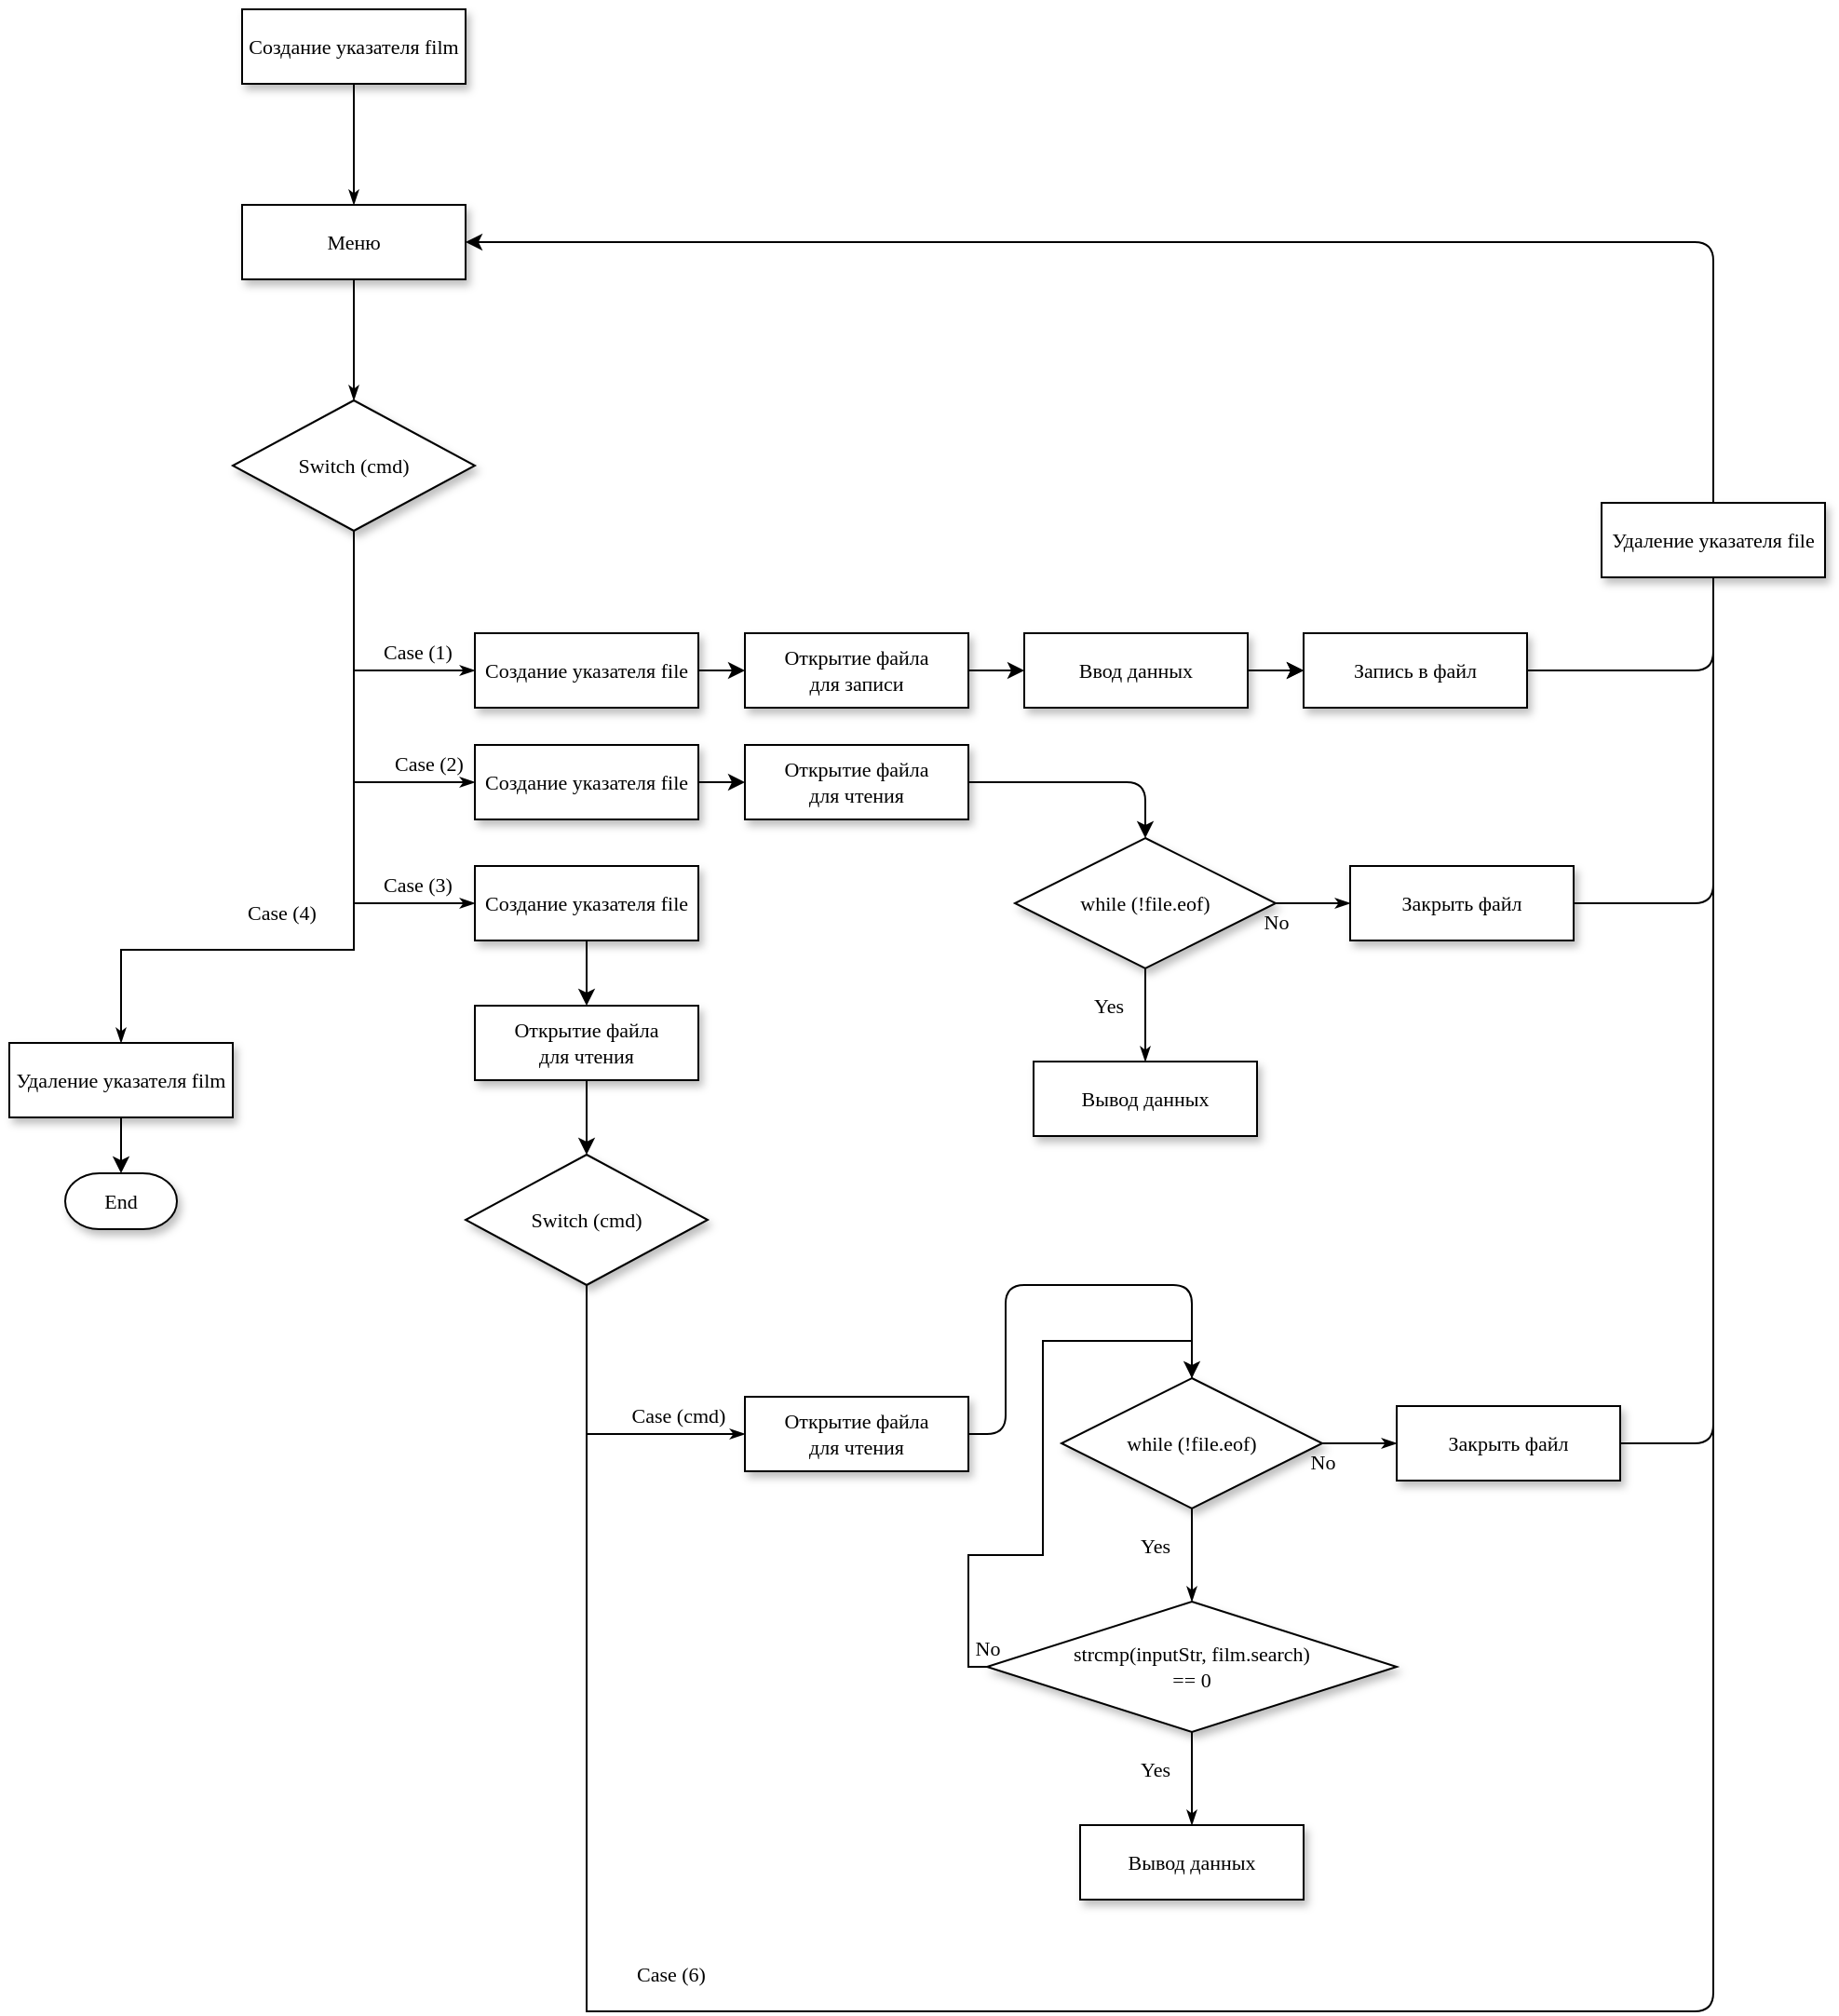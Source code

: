 <mxfile version="13.8.8" type="github">
  <diagram name="Page-1" id="edf60f1a-56cd-e834-aa8a-f176f3a09ee4">
    <mxGraphModel dx="1381" dy="833" grid="1" gridSize="10" guides="1" tooltips="1" connect="1" arrows="1" fold="1" page="1" pageScale="1" pageWidth="1100" pageHeight="850" background="#ffffff" math="0" shadow="0">
      <root>
        <mxCell id="0" />
        <mxCell id="1" parent="0" />
        <mxCell id="60e70716793133e9-42" style="edgeStyle=orthogonalEdgeStyle;rounded=0;html=1;labelBackgroundColor=none;startSize=5;endArrow=classicThin;endFill=1;endSize=5;jettySize=auto;orthogonalLoop=1;strokeWidth=1;fontFamily=Verdana;fontSize=11;" parent="1" source="60e70716793133e9-13" target="60e70716793133e9-14" edge="1">
          <mxGeometry relative="1" as="geometry" />
        </mxCell>
        <mxCell id="60e70716793133e9-13" value="Меню" style="whiteSpace=wrap;html=1;rounded=0;shadow=1;labelBackgroundColor=none;strokeWidth=1;fontFamily=Verdana;fontSize=11;align=center;" parent="1" vertex="1">
          <mxGeometry x="280" y="150" width="120" height="40" as="geometry" />
        </mxCell>
        <mxCell id="60e70716793133e9-44" value="Case (1)" style="edgeStyle=orthogonalEdgeStyle;rounded=0;html=1;labelBackgroundColor=none;startSize=5;endArrow=classicThin;endFill=1;endSize=5;jettySize=auto;orthogonalLoop=1;strokeWidth=1;fontFamily=Verdana;fontSize=11;entryX=0;entryY=0.5;entryDx=0;entryDy=0;" parent="1" source="60e70716793133e9-14" target="dokj884LXaVk6tBxvUkc-4" edge="1">
          <mxGeometry x="0.556" y="10" relative="1" as="geometry">
            <mxPoint as="offset" />
            <mxPoint x="390" y="400" as="targetPoint" />
            <Array as="points">
              <mxPoint x="340" y="400" />
            </Array>
          </mxGeometry>
        </mxCell>
        <mxCell id="60e70716793133e9-14" value="Switch (cmd)" style="rhombus;whiteSpace=wrap;html=1;rounded=0;shadow=1;labelBackgroundColor=none;strokeWidth=1;fontFamily=Verdana;fontSize=11;align=center;" parent="1" vertex="1">
          <mxGeometry x="275" y="255" width="130" height="70" as="geometry" />
        </mxCell>
        <mxCell id="60e70716793133e9-30" value="End" style="strokeWidth=1;html=1;shape=mxgraph.flowchart.terminator;whiteSpace=wrap;rounded=0;shadow=1;labelBackgroundColor=none;fontFamily=Verdana;fontSize=11;align=center;" parent="1" vertex="1">
          <mxGeometry x="185" y="670" width="60" height="30" as="geometry" />
        </mxCell>
        <mxCell id="M8-a4sPf3GPhAn8O8Kad-1" value="Case (2)" style="edgeStyle=orthogonalEdgeStyle;rounded=0;html=1;labelBackgroundColor=none;startSize=5;endArrow=classicThin;endFill=1;endSize=5;jettySize=auto;orthogonalLoop=1;strokeWidth=1;fontFamily=Verdana;fontSize=11;exitX=0.5;exitY=1;exitDx=0;exitDy=0;entryX=0;entryY=0.5;entryDx=0;entryDy=0;" parent="1" source="60e70716793133e9-14" target="dokj884LXaVk6tBxvUkc-9" edge="1">
          <mxGeometry x="0.75" y="10" relative="1" as="geometry">
            <mxPoint as="offset" />
            <mxPoint x="340" y="380" as="sourcePoint" />
            <mxPoint x="390" y="460" as="targetPoint" />
            <Array as="points">
              <mxPoint x="340" y="460" />
            </Array>
          </mxGeometry>
        </mxCell>
        <mxCell id="M8-a4sPf3GPhAn8O8Kad-2" value="Case (3)" style="edgeStyle=orthogonalEdgeStyle;rounded=0;html=1;labelBackgroundColor=none;startSize=5;endArrow=classicThin;endFill=1;endSize=5;jettySize=auto;orthogonalLoop=1;strokeWidth=1;fontFamily=Verdana;fontSize=11;entryX=0;entryY=0.5;entryDx=0;entryDy=0;" parent="1" target="dokj884LXaVk6tBxvUkc-11" edge="1">
          <mxGeometry x="0.556" y="10" relative="1" as="geometry">
            <mxPoint as="offset" />
            <mxPoint x="340" y="450" as="sourcePoint" />
            <mxPoint x="400" y="525" as="targetPoint" />
            <Array as="points">
              <mxPoint x="340" y="525" />
            </Array>
          </mxGeometry>
        </mxCell>
        <mxCell id="M8-a4sPf3GPhAn8O8Kad-3" value="Case (4)" style="edgeStyle=orthogonalEdgeStyle;rounded=0;html=1;labelBackgroundColor=none;startSize=5;endArrow=classicThin;endFill=1;endSize=5;jettySize=auto;orthogonalLoop=1;strokeWidth=1;fontFamily=Verdana;fontSize=11;entryX=0.5;entryY=0;entryDx=0;entryDy=0;exitX=0.5;exitY=1;exitDx=0;exitDy=0;" parent="1" source="60e70716793133e9-14" target="dokj884LXaVk6tBxvUkc-13" edge="1">
          <mxGeometry x="0.326" y="-20" relative="1" as="geometry">
            <mxPoint x="1" as="offset" />
            <mxPoint x="340" y="460" as="sourcePoint" />
            <mxPoint x="275" y="550" as="targetPoint" />
            <Array as="points">
              <mxPoint x="340" y="550" />
              <mxPoint x="215" y="550" />
              <mxPoint x="215" y="590" />
            </Array>
          </mxGeometry>
        </mxCell>
        <mxCell id="M8-a4sPf3GPhAn8O8Kad-4" value="Открытие файла&lt;br&gt;для записи" style="whiteSpace=wrap;html=1;rounded=0;shadow=1;labelBackgroundColor=none;strokeWidth=1;fontFamily=Verdana;fontSize=11;align=center;" parent="1" vertex="1">
          <mxGeometry x="550" y="380" width="120" height="40" as="geometry" />
        </mxCell>
        <mxCell id="M8-a4sPf3GPhAn8O8Kad-5" value="" style="endArrow=classic;html=1;fontSize=11;exitX=1;exitY=0.5;exitDx=0;exitDy=0;entryX=0;entryY=0.5;entryDx=0;entryDy=0;" parent="1" source="M8-a4sPf3GPhAn8O8Kad-4" target="M8-a4sPf3GPhAn8O8Kad-6" edge="1">
          <mxGeometry width="50" height="50" relative="1" as="geometry">
            <mxPoint x="465" y="550" as="sourcePoint" />
            <mxPoint x="685" y="400" as="targetPoint" />
          </mxGeometry>
        </mxCell>
        <mxCell id="M8-a4sPf3GPhAn8O8Kad-9" value="" style="edgeStyle=orthogonalEdgeStyle;rounded=0;orthogonalLoop=1;jettySize=auto;html=1;fontSize=11;exitX=1;exitY=0.5;exitDx=0;exitDy=0;" parent="1" source="M8-a4sPf3GPhAn8O8Kad-6" target="M8-a4sPf3GPhAn8O8Kad-8" edge="1">
          <mxGeometry relative="1" as="geometry" />
        </mxCell>
        <mxCell id="M8-a4sPf3GPhAn8O8Kad-6" value="Ввод данных" style="whiteSpace=wrap;html=1;rounded=0;shadow=1;labelBackgroundColor=none;strokeWidth=1;fontFamily=Verdana;fontSize=11;align=center;" parent="1" vertex="1">
          <mxGeometry x="700" y="380" width="120" height="40" as="geometry" />
        </mxCell>
        <mxCell id="M8-a4sPf3GPhAn8O8Kad-7" value="" style="endArrow=classic;html=1;fontSize=11;entryX=0;entryY=0.5;entryDx=0;entryDy=0;" parent="1" source="M8-a4sPf3GPhAn8O8Kad-6" target="M8-a4sPf3GPhAn8O8Kad-8" edge="1">
          <mxGeometry width="50" height="50" relative="1" as="geometry">
            <mxPoint x="805" y="400" as="sourcePoint" />
            <mxPoint x="850" y="400" as="targetPoint" />
          </mxGeometry>
        </mxCell>
        <mxCell id="M8-a4sPf3GPhAn8O8Kad-8" value="Запись в файл" style="whiteSpace=wrap;html=1;rounded=0;shadow=1;labelBackgroundColor=none;strokeWidth=1;fontFamily=Verdana;fontSize=11;align=center;" parent="1" vertex="1">
          <mxGeometry x="850" y="380" width="120" height="40" as="geometry" />
        </mxCell>
        <mxCell id="M8-a4sPf3GPhAn8O8Kad-11" value="" style="endArrow=classic;html=1;fontSize=11;exitX=1;exitY=0.5;exitDx=0;exitDy=0;entryX=1;entryY=0.5;entryDx=0;entryDy=0;" parent="1" source="M8-a4sPf3GPhAn8O8Kad-8" target="60e70716793133e9-13" edge="1">
          <mxGeometry width="50" height="50" relative="1" as="geometry">
            <mxPoint x="560" y="440" as="sourcePoint" />
            <mxPoint x="920" y="290" as="targetPoint" />
            <Array as="points">
              <mxPoint x="1070" y="400" />
              <mxPoint x="1070" y="170" />
              <mxPoint x="560" y="170" />
            </Array>
          </mxGeometry>
        </mxCell>
        <mxCell id="M8-a4sPf3GPhAn8O8Kad-12" value="Открытие файла&lt;br&gt;для чтения" style="whiteSpace=wrap;html=1;rounded=0;shadow=1;labelBackgroundColor=none;strokeWidth=1;fontFamily=Verdana;fontSize=11;align=center;" parent="1" vertex="1">
          <mxGeometry x="550" y="440" width="120" height="40" as="geometry" />
        </mxCell>
        <mxCell id="M8-a4sPf3GPhAn8O8Kad-13" value="" style="endArrow=classic;html=1;fontSize=11;exitX=1;exitY=0.5;exitDx=0;exitDy=0;entryX=0.5;entryY=0;entryDx=0;entryDy=0;" parent="1" source="M8-a4sPf3GPhAn8O8Kad-12" target="M8-a4sPf3GPhAn8O8Kad-18" edge="1">
          <mxGeometry width="50" height="50" relative="1" as="geometry">
            <mxPoint x="495" y="610" as="sourcePoint" />
            <mxPoint x="715" y="460" as="targetPoint" />
            <Array as="points">
              <mxPoint x="765" y="460" />
            </Array>
          </mxGeometry>
        </mxCell>
        <mxCell id="M8-a4sPf3GPhAn8O8Kad-15" value="Вывод данных" style="whiteSpace=wrap;html=1;rounded=0;shadow=1;labelBackgroundColor=none;strokeWidth=1;fontFamily=Verdana;fontSize=11;align=center;" parent="1" vertex="1">
          <mxGeometry x="705" y="610" width="120" height="40" as="geometry" />
        </mxCell>
        <mxCell id="M8-a4sPf3GPhAn8O8Kad-17" value="Закрыть файл" style="whiteSpace=wrap;html=1;rounded=0;shadow=1;labelBackgroundColor=none;strokeWidth=1;fontFamily=Verdana;fontSize=11;align=center;" parent="1" vertex="1">
          <mxGeometry x="875" y="505" width="120" height="40" as="geometry" />
        </mxCell>
        <mxCell id="M8-a4sPf3GPhAn8O8Kad-18" value="while (!file.eof)" style="rhombus;whiteSpace=wrap;html=1;rounded=0;shadow=1;labelBackgroundColor=none;strokeWidth=1;fontFamily=Verdana;fontSize=11;align=center;" parent="1" vertex="1">
          <mxGeometry x="695" y="490" width="140" height="70" as="geometry" />
        </mxCell>
        <mxCell id="M8-a4sPf3GPhAn8O8Kad-20" value="Yes" style="edgeStyle=orthogonalEdgeStyle;rounded=0;html=1;labelBackgroundColor=none;startSize=5;endArrow=classicThin;endFill=1;endSize=5;jettySize=auto;orthogonalLoop=1;strokeWidth=1;fontFamily=Verdana;fontSize=11;exitX=0.5;exitY=1;exitDx=0;exitDy=0;entryX=0.5;entryY=0;entryDx=0;entryDy=0;" parent="1" source="M8-a4sPf3GPhAn8O8Kad-18" target="M8-a4sPf3GPhAn8O8Kad-15" edge="1">
          <mxGeometry x="-0.2" y="-20" relative="1" as="geometry">
            <mxPoint as="offset" />
            <mxPoint x="495" y="700" as="sourcePoint" />
            <mxPoint x="495" y="740" as="targetPoint" />
          </mxGeometry>
        </mxCell>
        <mxCell id="M8-a4sPf3GPhAn8O8Kad-21" value="No" style="edgeStyle=orthogonalEdgeStyle;rounded=0;html=1;labelBackgroundColor=none;startSize=5;endArrow=classicThin;endFill=1;endSize=5;jettySize=auto;orthogonalLoop=1;strokeWidth=1;fontFamily=Verdana;fontSize=11;exitX=1;exitY=0.5;exitDx=0;exitDy=0;" parent="1" source="M8-a4sPf3GPhAn8O8Kad-18" edge="1">
          <mxGeometry x="-1" y="-10" relative="1" as="geometry">
            <mxPoint as="offset" />
            <mxPoint x="505" y="710" as="sourcePoint" />
            <mxPoint x="875" y="525" as="targetPoint" />
          </mxGeometry>
        </mxCell>
        <mxCell id="M8-a4sPf3GPhAn8O8Kad-23" value="" style="endArrow=none;html=1;fontSize=11;exitX=1;exitY=0.5;exitDx=0;exitDy=0;" parent="1" source="M8-a4sPf3GPhAn8O8Kad-17" edge="1">
          <mxGeometry width="50" height="50" relative="1" as="geometry">
            <mxPoint x="700" y="580" as="sourcePoint" />
            <mxPoint x="1070" y="440" as="targetPoint" />
            <Array as="points">
              <mxPoint x="1070" y="525" />
            </Array>
          </mxGeometry>
        </mxCell>
        <mxCell id="M8-a4sPf3GPhAn8O8Kad-24" value="Открытие файла&lt;br&gt;для чтения" style="whiteSpace=wrap;html=1;rounded=0;shadow=1;labelBackgroundColor=none;strokeWidth=1;fontFamily=Verdana;fontSize=11;align=center;" parent="1" vertex="1">
          <mxGeometry x="405" y="580" width="120" height="40" as="geometry" />
        </mxCell>
        <mxCell id="M8-a4sPf3GPhAn8O8Kad-25" value="Case (cmd)" style="edgeStyle=orthogonalEdgeStyle;rounded=0;html=1;labelBackgroundColor=none;startSize=5;endArrow=classicThin;endFill=1;endSize=5;jettySize=auto;orthogonalLoop=1;strokeWidth=1;fontFamily=Verdana;fontSize=11;entryX=0;entryY=0.5;entryDx=0;entryDy=0;" parent="1" source="M8-a4sPf3GPhAn8O8Kad-26" target="M8-a4sPf3GPhAn8O8Kad-39" edge="1">
          <mxGeometry x="0.556" y="10" relative="1" as="geometry">
            <mxPoint as="offset" />
            <mxPoint x="530" y="805" as="targetPoint" />
            <Array as="points">
              <mxPoint x="465" y="810" />
            </Array>
          </mxGeometry>
        </mxCell>
        <mxCell id="M8-a4sPf3GPhAn8O8Kad-26" value="Switch (cmd)" style="rhombus;whiteSpace=wrap;html=1;rounded=0;shadow=1;labelBackgroundColor=none;strokeWidth=1;fontFamily=Verdana;fontSize=11;align=center;" parent="1" vertex="1">
          <mxGeometry x="400" y="660" width="130" height="70" as="geometry" />
        </mxCell>
        <mxCell id="M8-a4sPf3GPhAn8O8Kad-30" value="" style="endArrow=classic;html=1;fontSize=11;entryX=0.5;entryY=0;entryDx=0;entryDy=0;exitX=0.5;exitY=1;exitDx=0;exitDy=0;" parent="1" source="M8-a4sPf3GPhAn8O8Kad-24" target="M8-a4sPf3GPhAn8O8Kad-26" edge="1">
          <mxGeometry width="50" height="50" relative="1" as="geometry">
            <mxPoint x="470" y="550" as="sourcePoint" />
            <mxPoint x="620" y="660" as="targetPoint" />
          </mxGeometry>
        </mxCell>
        <mxCell id="M8-a4sPf3GPhAn8O8Kad-37" value="Case (6)" style="edgeStyle=orthogonalEdgeStyle;rounded=0;html=1;labelBackgroundColor=none;startSize=5;endArrow=none;endFill=0;endSize=5;jettySize=auto;orthogonalLoop=1;strokeWidth=1;fontFamily=Verdana;fontSize=11;exitX=0.5;exitY=1;exitDx=0;exitDy=0;" parent="1" source="M8-a4sPf3GPhAn8O8Kad-26" edge="1">
          <mxGeometry x="0.165" y="45" relative="1" as="geometry">
            <mxPoint as="offset" />
            <mxPoint x="465.0" y="1020.0" as="sourcePoint" />
            <mxPoint x="710" y="1120" as="targetPoint" />
            <Array as="points">
              <mxPoint x="465" y="1120" />
            </Array>
          </mxGeometry>
        </mxCell>
        <mxCell id="M8-a4sPf3GPhAn8O8Kad-39" value="Открытие файла&lt;br&gt;для чтения" style="whiteSpace=wrap;html=1;rounded=0;shadow=1;labelBackgroundColor=none;strokeWidth=1;fontFamily=Verdana;fontSize=11;align=center;" parent="1" vertex="1">
          <mxGeometry x="550" y="790" width="120" height="40" as="geometry" />
        </mxCell>
        <mxCell id="M8-a4sPf3GPhAn8O8Kad-45" value="Закрыть файл" style="whiteSpace=wrap;html=1;rounded=0;shadow=1;labelBackgroundColor=none;strokeWidth=1;fontFamily=Verdana;fontSize=11;align=center;" parent="1" vertex="1">
          <mxGeometry x="900" y="795" width="120" height="40" as="geometry" />
        </mxCell>
        <mxCell id="M8-a4sPf3GPhAn8O8Kad-46" value="while (!file.eof)" style="rhombus;whiteSpace=wrap;html=1;rounded=0;shadow=1;labelBackgroundColor=none;strokeWidth=1;fontFamily=Verdana;fontSize=11;align=center;" parent="1" vertex="1">
          <mxGeometry x="720" y="780" width="140" height="70" as="geometry" />
        </mxCell>
        <mxCell id="M8-a4sPf3GPhAn8O8Kad-47" value="Yes" style="edgeStyle=orthogonalEdgeStyle;rounded=0;html=1;labelBackgroundColor=none;startSize=5;endArrow=classicThin;endFill=1;endSize=5;jettySize=auto;orthogonalLoop=1;strokeWidth=1;fontFamily=Verdana;fontSize=11;exitX=0.5;exitY=1;exitDx=0;exitDy=0;entryX=0.5;entryY=0;entryDx=0;entryDy=0;" parent="1" source="M8-a4sPf3GPhAn8O8Kad-46" target="M8-a4sPf3GPhAn8O8Kad-52" edge="1">
          <mxGeometry x="-0.2" y="-20" relative="1" as="geometry">
            <mxPoint as="offset" />
            <mxPoint x="520" y="990" as="sourcePoint" />
            <mxPoint x="790" y="900.0" as="targetPoint" />
          </mxGeometry>
        </mxCell>
        <mxCell id="M8-a4sPf3GPhAn8O8Kad-48" value="No" style="edgeStyle=orthogonalEdgeStyle;rounded=0;html=1;labelBackgroundColor=none;startSize=5;endArrow=classicThin;endFill=1;endSize=5;jettySize=auto;orthogonalLoop=1;strokeWidth=1;fontFamily=Verdana;fontSize=11;exitX=1;exitY=0.5;exitDx=0;exitDy=0;" parent="1" source="M8-a4sPf3GPhAn8O8Kad-46" edge="1">
          <mxGeometry x="-1" y="-10" relative="1" as="geometry">
            <mxPoint as="offset" />
            <mxPoint x="530" y="1000" as="sourcePoint" />
            <mxPoint x="900" y="815" as="targetPoint" />
          </mxGeometry>
        </mxCell>
        <mxCell id="M8-a4sPf3GPhAn8O8Kad-49" value="" style="endArrow=classic;html=1;fontSize=11;entryX=0.5;entryY=0;entryDx=0;entryDy=0;exitX=1;exitY=0.5;exitDx=0;exitDy=0;" parent="1" source="M8-a4sPf3GPhAn8O8Kad-39" target="M8-a4sPf3GPhAn8O8Kad-46" edge="1">
          <mxGeometry width="50" height="50" relative="1" as="geometry">
            <mxPoint x="630" y="920" as="sourcePoint" />
            <mxPoint x="680" y="870" as="targetPoint" />
            <Array as="points">
              <mxPoint x="690" y="810" />
              <mxPoint x="690" y="730" />
              <mxPoint x="790" y="730" />
            </Array>
          </mxGeometry>
        </mxCell>
        <mxCell id="M8-a4sPf3GPhAn8O8Kad-51" value="Вывод данных" style="whiteSpace=wrap;html=1;rounded=0;shadow=1;labelBackgroundColor=none;strokeWidth=1;fontFamily=Verdana;fontSize=11;align=center;" parent="1" vertex="1">
          <mxGeometry x="730" y="1020" width="120" height="40" as="geometry" />
        </mxCell>
        <mxCell id="M8-a4sPf3GPhAn8O8Kad-52" value="strcmp(inputStr, film.search)&lt;br&gt;== 0" style="rhombus;whiteSpace=wrap;html=1;rounded=0;shadow=1;labelBackgroundColor=none;strokeWidth=1;fontFamily=Verdana;fontSize=11;align=center;" parent="1" vertex="1">
          <mxGeometry x="680" y="900" width="220" height="70" as="geometry" />
        </mxCell>
        <mxCell id="M8-a4sPf3GPhAn8O8Kad-54" value="" style="endArrow=none;html=1;fontSize=11;exitX=1;exitY=0.5;exitDx=0;exitDy=0;" parent="1" source="M8-a4sPf3GPhAn8O8Kad-45" edge="1">
          <mxGeometry width="50" height="50" relative="1" as="geometry">
            <mxPoint x="730" y="890" as="sourcePoint" />
            <mxPoint x="1070" y="360" as="targetPoint" />
            <Array as="points">
              <mxPoint x="1070" y="815" />
              <mxPoint x="1070" y="690" />
              <mxPoint x="1070" y="510" />
            </Array>
          </mxGeometry>
        </mxCell>
        <mxCell id="M8-a4sPf3GPhAn8O8Kad-55" value="Yes" style="edgeStyle=orthogonalEdgeStyle;rounded=0;html=1;labelBackgroundColor=none;startSize=5;endArrow=classicThin;endFill=1;endSize=5;jettySize=auto;orthogonalLoop=1;strokeWidth=1;fontFamily=Verdana;fontSize=11;exitX=0.5;exitY=1;exitDx=0;exitDy=0;" parent="1" source="M8-a4sPf3GPhAn8O8Kad-52" target="M8-a4sPf3GPhAn8O8Kad-51" edge="1">
          <mxGeometry x="-0.2" y="-20" relative="1" as="geometry">
            <mxPoint as="offset" />
            <mxPoint x="800" y="860" as="sourcePoint" />
            <mxPoint x="800" y="910" as="targetPoint" />
          </mxGeometry>
        </mxCell>
        <mxCell id="M8-a4sPf3GPhAn8O8Kad-56" value="No" style="edgeStyle=orthogonalEdgeStyle;rounded=0;html=1;labelBackgroundColor=none;startSize=5;endArrow=classicThin;endFill=1;endSize=5;jettySize=auto;orthogonalLoop=1;strokeWidth=1;fontFamily=Verdana;fontSize=11;exitX=0;exitY=0.5;exitDx=0;exitDy=0;entryX=0.5;entryY=0;entryDx=0;entryDy=0;" parent="1" source="M8-a4sPf3GPhAn8O8Kad-52" target="M8-a4sPf3GPhAn8O8Kad-46" edge="1">
          <mxGeometry x="-1" y="-10" relative="1" as="geometry">
            <mxPoint as="offset" />
            <mxPoint x="870.0" y="825" as="sourcePoint" />
            <mxPoint x="910" y="825" as="targetPoint" />
            <Array as="points">
              <mxPoint x="670" y="935" />
              <mxPoint x="670" y="875" />
              <mxPoint x="710" y="875" />
              <mxPoint x="710" y="760" />
              <mxPoint x="790" y="760" />
            </Array>
          </mxGeometry>
        </mxCell>
        <mxCell id="M8-a4sPf3GPhAn8O8Kad-127" value="" style="endArrow=none;html=1;fontSize=11;exitX=1;exitY=0.5;exitDx=0;exitDy=0;" parent="1" edge="1">
          <mxGeometry width="50" height="50" relative="1" as="geometry">
            <mxPoint x="710" y="1120" as="sourcePoint" />
            <mxPoint x="1070" y="748.333" as="targetPoint" />
            <Array as="points">
              <mxPoint x="1070" y="1120" />
            </Array>
          </mxGeometry>
        </mxCell>
        <mxCell id="dokj884LXaVk6tBxvUkc-2" style="edgeStyle=orthogonalEdgeStyle;rounded=0;html=1;labelBackgroundColor=none;startSize=5;endArrow=classicThin;endFill=1;endSize=5;jettySize=auto;orthogonalLoop=1;strokeWidth=1;fontFamily=Verdana;fontSize=11;" parent="1" source="dokj884LXaVk6tBxvUkc-3" target="60e70716793133e9-13" edge="1">
          <mxGeometry relative="1" as="geometry">
            <mxPoint x="340" y="150" as="targetPoint" />
          </mxGeometry>
        </mxCell>
        <mxCell id="dokj884LXaVk6tBxvUkc-3" value="Создание указателя film" style="whiteSpace=wrap;html=1;rounded=0;shadow=1;labelBackgroundColor=none;strokeWidth=1;fontFamily=Verdana;fontSize=11;align=center;" parent="1" vertex="1">
          <mxGeometry x="280" y="45" width="120" height="40" as="geometry" />
        </mxCell>
        <mxCell id="dokj884LXaVk6tBxvUkc-4" value="Создание указателя file" style="whiteSpace=wrap;html=1;rounded=0;shadow=1;labelBackgroundColor=none;strokeWidth=1;fontFamily=Verdana;fontSize=11;align=center;" parent="1" vertex="1">
          <mxGeometry x="405" y="380" width="120" height="40" as="geometry" />
        </mxCell>
        <mxCell id="dokj884LXaVk6tBxvUkc-6" value="" style="endArrow=classic;html=1;fontSize=11;entryX=0;entryY=0.5;entryDx=0;entryDy=0;" parent="1" source="dokj884LXaVk6tBxvUkc-4" target="M8-a4sPf3GPhAn8O8Kad-4" edge="1">
          <mxGeometry width="50" height="50" relative="1" as="geometry">
            <mxPoint x="525" y="399.76" as="sourcePoint" />
            <mxPoint x="555" y="399.76" as="targetPoint" />
          </mxGeometry>
        </mxCell>
        <mxCell id="dokj884LXaVk6tBxvUkc-8" value="Удаление указателя file" style="whiteSpace=wrap;html=1;rounded=0;shadow=1;labelBackgroundColor=none;strokeWidth=1;fontFamily=Verdana;fontSize=11;align=center;" parent="1" vertex="1">
          <mxGeometry x="1010" y="310" width="120" height="40" as="geometry" />
        </mxCell>
        <mxCell id="dokj884LXaVk6tBxvUkc-9" value="Создание указателя file" style="whiteSpace=wrap;html=1;rounded=0;shadow=1;labelBackgroundColor=none;strokeWidth=1;fontFamily=Verdana;fontSize=11;align=center;" parent="1" vertex="1">
          <mxGeometry x="405" y="440" width="120" height="40" as="geometry" />
        </mxCell>
        <mxCell id="dokj884LXaVk6tBxvUkc-10" value="" style="endArrow=classic;html=1;fontSize=11;" parent="1" source="dokj884LXaVk6tBxvUkc-9" target="M8-a4sPf3GPhAn8O8Kad-12" edge="1">
          <mxGeometry width="50" height="50" relative="1" as="geometry">
            <mxPoint x="525" y="459.76" as="sourcePoint" />
            <mxPoint x="550" y="460" as="targetPoint" />
          </mxGeometry>
        </mxCell>
        <mxCell id="dokj884LXaVk6tBxvUkc-11" value="Создание указателя file" style="whiteSpace=wrap;html=1;rounded=0;shadow=1;labelBackgroundColor=none;strokeWidth=1;fontFamily=Verdana;fontSize=11;align=center;" parent="1" vertex="1">
          <mxGeometry x="405" y="505" width="120" height="40" as="geometry" />
        </mxCell>
        <mxCell id="dokj884LXaVk6tBxvUkc-12" value="" style="endArrow=classic;html=1;fontSize=11;entryX=0.5;entryY=0;entryDx=0;entryDy=0;exitX=0.5;exitY=1;exitDx=0;exitDy=0;" parent="1" source="dokj884LXaVk6tBxvUkc-11" target="M8-a4sPf3GPhAn8O8Kad-24" edge="1">
          <mxGeometry width="50" height="50" relative="1" as="geometry">
            <mxPoint x="645" y="564.76" as="sourcePoint" />
            <mxPoint x="670" y="565" as="targetPoint" />
          </mxGeometry>
        </mxCell>
        <mxCell id="dokj884LXaVk6tBxvUkc-13" value="Удаление указателя film" style="whiteSpace=wrap;html=1;rounded=0;shadow=1;labelBackgroundColor=none;strokeWidth=1;fontFamily=Verdana;fontSize=11;align=center;" parent="1" vertex="1">
          <mxGeometry x="155" y="600" width="120" height="40" as="geometry" />
        </mxCell>
        <mxCell id="dokj884LXaVk6tBxvUkc-14" value="" style="endArrow=classic;html=1;fontSize=11;exitX=0.5;exitY=1;exitDx=0;exitDy=0;" parent="1" source="dokj884LXaVk6tBxvUkc-13" target="60e70716793133e9-30" edge="1">
          <mxGeometry width="50" height="50" relative="1" as="geometry">
            <mxPoint x="475.0" y="630" as="sourcePoint" />
            <mxPoint x="475.0" y="670" as="targetPoint" />
          </mxGeometry>
        </mxCell>
      </root>
    </mxGraphModel>
  </diagram>
</mxfile>
